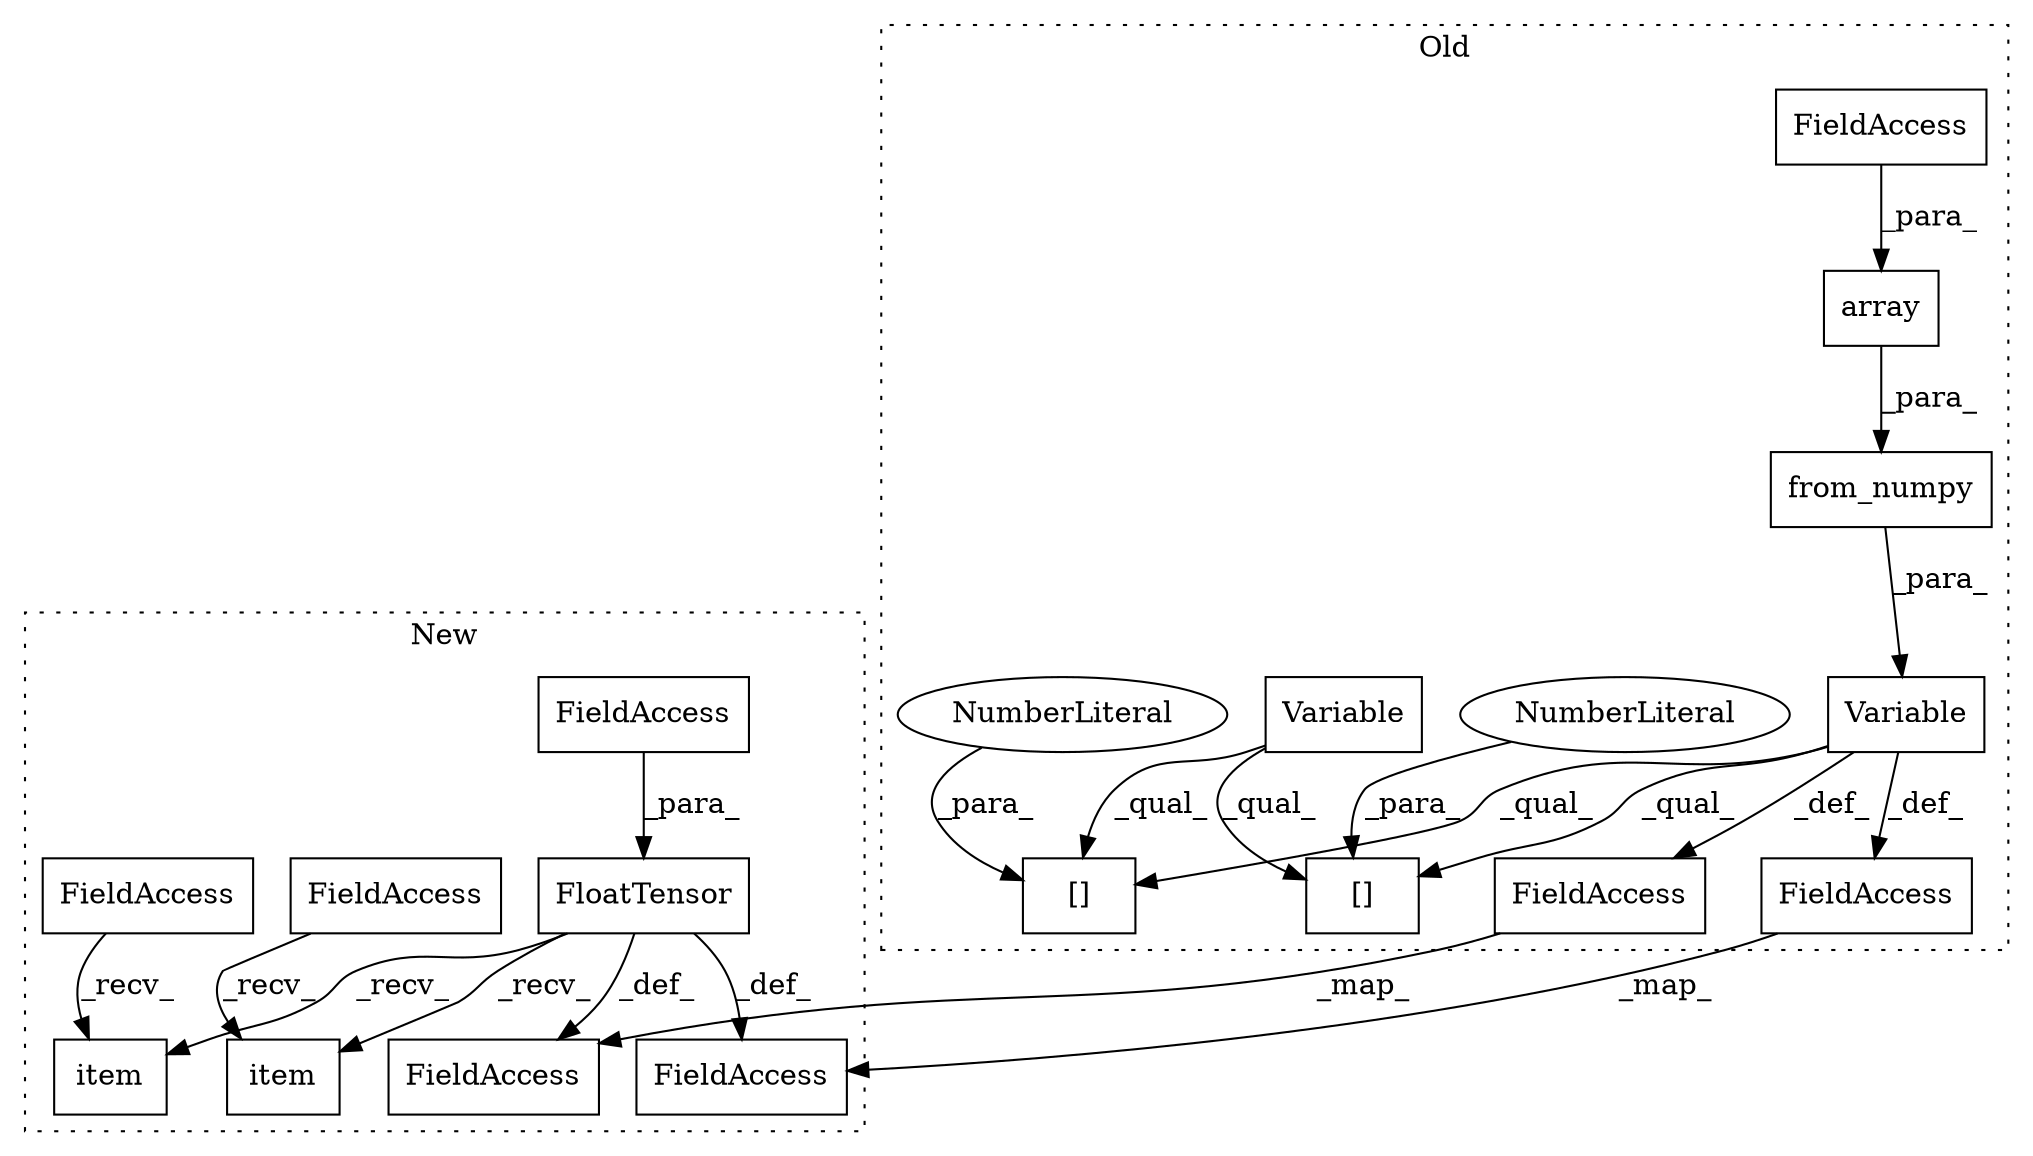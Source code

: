 digraph G {
subgraph cluster0 {
1 [label="from_numpy" a="32" s="3023,3073" l="11,1" shape="box"];
3 [label="Variable" a="32" s="3008,3074" l="9,1" shape="box"];
4 [label="array" a="32" s="3040,3072" l="6,1" shape="box"];
6 [label="FieldAccess" a="22" s="3046" l="12" shape="box"];
8 [label="[]" a="2" s="4653,4674" l="20,1" shape="box"];
10 [label="FieldAccess" a="22" s="3738" l="6" shape="box"];
12 [label="FieldAccess" a="22" s="2999" l="8" shape="box"];
14 [label="NumberLiteral" a="34" s="4673" l="1" shape="ellipse"];
15 [label="[]" a="2" s="4573,4601" l="27,1" shape="box"];
16 [label="NumberLiteral" a="34" s="4600" l="1" shape="ellipse"];
19 [label="Variable" a="32" s="3156,3196" l="9,1" shape="box"];
label = "Old";
style="dotted";
}
subgraph cluster1 {
2 [label="item" a="32" s="4482" l="6" shape="box"];
5 [label="FieldAccess" a="22" s="4468" l="13" shape="box"];
7 [label="FloatTensor" a="32" s="2982,3006" l="12,1" shape="box"];
9 [label="FieldAccess" a="22" s="2994" l="12" shape="box"];
11 [label="FieldAccess" a="22" s="3660" l="6" shape="box"];
13 [label="FieldAccess" a="22" s="2967" l="8" shape="box"];
17 [label="item" a="32" s="4259" l="6" shape="box"];
18 [label="FieldAccess" a="22" s="4249" l="9" shape="box"];
label = "New";
style="dotted";
}
1 -> 3 [label="_para_"];
3 -> 15 [label="_qual_"];
3 -> 8 [label="_qual_"];
3 -> 10 [label="_def_"];
3 -> 12 [label="_def_"];
4 -> 1 [label="_para_"];
5 -> 2 [label="_recv_"];
6 -> 4 [label="_para_"];
7 -> 2 [label="_recv_"];
7 -> 13 [label="_def_"];
7 -> 11 [label="_def_"];
7 -> 17 [label="_recv_"];
9 -> 7 [label="_para_"];
10 -> 11 [label="_map_"];
12 -> 13 [label="_map_"];
14 -> 8 [label="_para_"];
16 -> 15 [label="_para_"];
18 -> 17 [label="_recv_"];
19 -> 15 [label="_qual_"];
19 -> 8 [label="_qual_"];
}